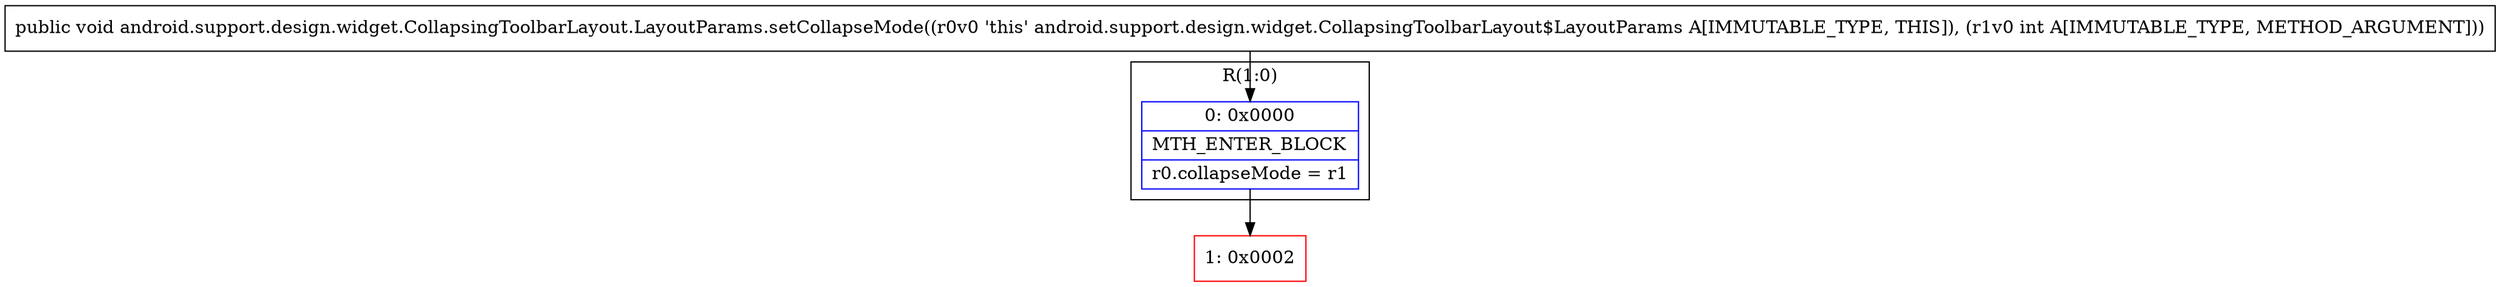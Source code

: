 digraph "CFG forandroid.support.design.widget.CollapsingToolbarLayout.LayoutParams.setCollapseMode(I)V" {
subgraph cluster_Region_1589498232 {
label = "R(1:0)";
node [shape=record,color=blue];
Node_0 [shape=record,label="{0\:\ 0x0000|MTH_ENTER_BLOCK\l|r0.collapseMode = r1\l}"];
}
Node_1 [shape=record,color=red,label="{1\:\ 0x0002}"];
MethodNode[shape=record,label="{public void android.support.design.widget.CollapsingToolbarLayout.LayoutParams.setCollapseMode((r0v0 'this' android.support.design.widget.CollapsingToolbarLayout$LayoutParams A[IMMUTABLE_TYPE, THIS]), (r1v0 int A[IMMUTABLE_TYPE, METHOD_ARGUMENT])) }"];
MethodNode -> Node_0;
Node_0 -> Node_1;
}

